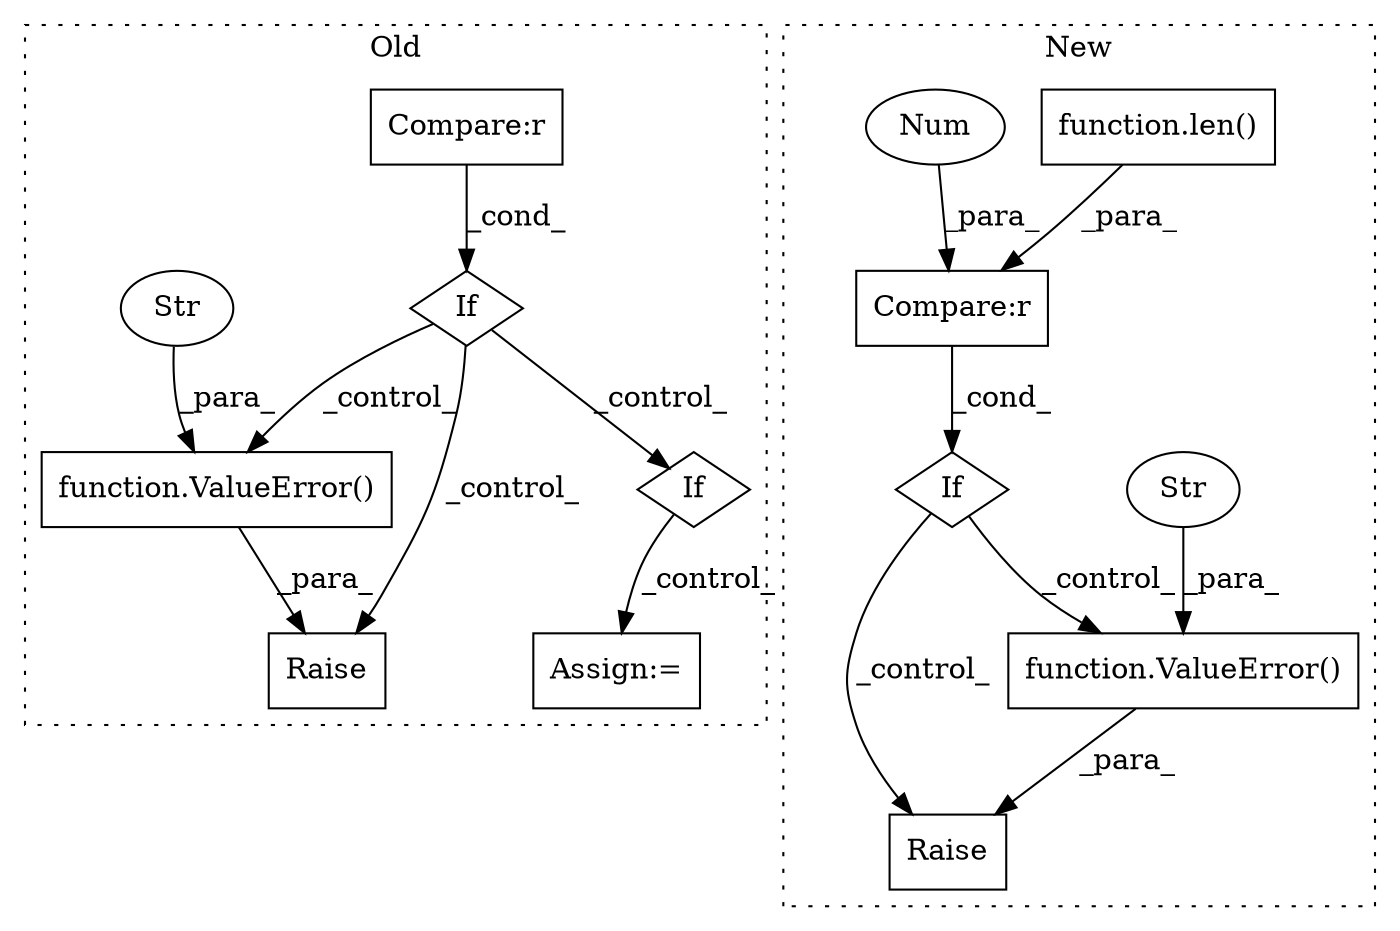 digraph G {
subgraph cluster0 {
1 [label="function.ValueError()" a="75" s="7028,7143" l="24,10" shape="box"];
3 [label="Raise" a="91" s="7022" l="6" shape="box"];
4 [label="Str" a="66" s="7052" l="91" shape="ellipse"];
5 [label="If" a="96" s="6970" l="3" shape="diamond"];
6 [label="Compare:r" a="40" s="6973" l="19" shape="box"];
13 [label="Assign:=" a="68" s="7639" l="3" shape="box"];
14 [label="If" a="96" s="7403" l="3" shape="diamond"];
label = "Old";
style="dotted";
}
subgraph cluster1 {
2 [label="function.len()" a="75" s="6207,6220" l="4,1" shape="box"];
7 [label="Compare:r" a="40" s="6207" l="18" shape="box"];
8 [label="If" a="96" s="6204" l="3" shape="diamond"];
9 [label="Raise" a="91" s="6239" l="6" shape="box"];
10 [label="function.ValueError()" a="75" s="6245,6380" l="28,14" shape="box"];
11 [label="Str" a="66" s="6273" l="107" shape="ellipse"];
12 [label="Num" a="76" s="6224" l="1" shape="ellipse"];
label = "New";
style="dotted";
}
1 -> 3 [label="_para_"];
2 -> 7 [label="_para_"];
4 -> 1 [label="_para_"];
5 -> 1 [label="_control_"];
5 -> 3 [label="_control_"];
5 -> 14 [label="_control_"];
6 -> 5 [label="_cond_"];
7 -> 8 [label="_cond_"];
8 -> 9 [label="_control_"];
8 -> 10 [label="_control_"];
10 -> 9 [label="_para_"];
11 -> 10 [label="_para_"];
12 -> 7 [label="_para_"];
14 -> 13 [label="_control_"];
}